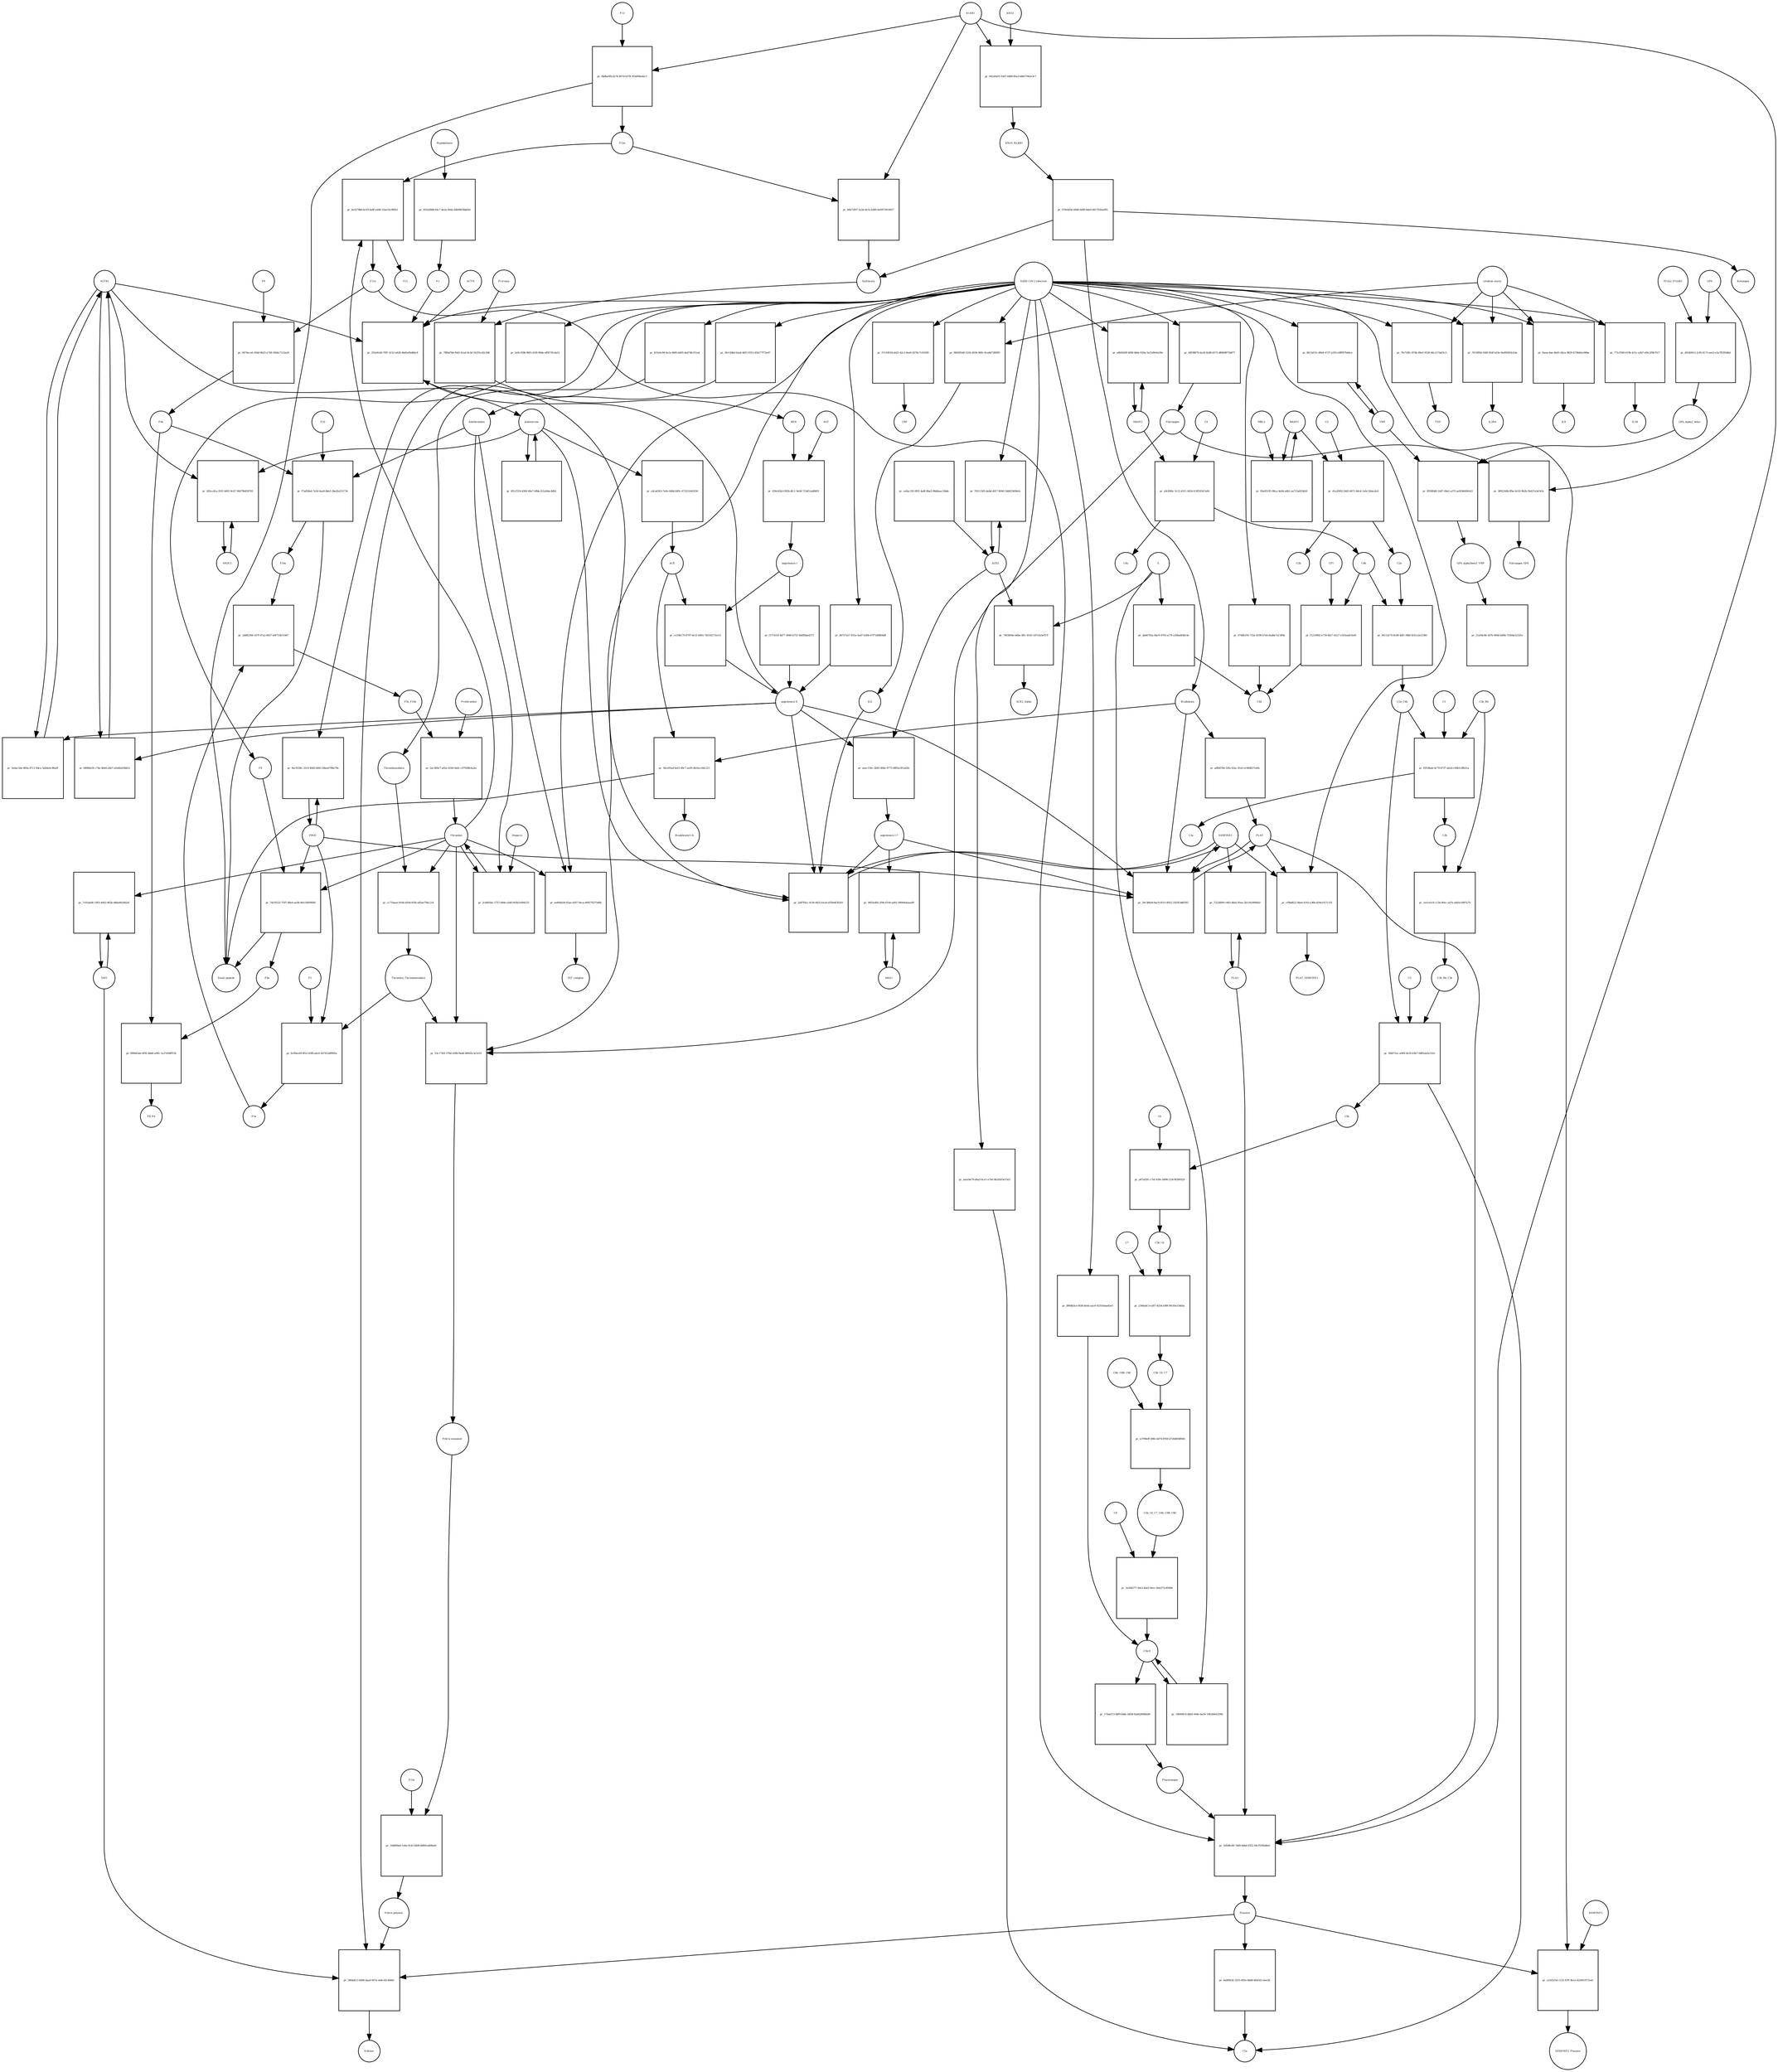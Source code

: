 strict digraph  {
F8 [annotation="urn_miriam_hgnc_3546|urn_miriam_taxonomy_9606", bipartite=0, cls=macromolecule, fontsize=4, label=F8, shape=circle];
"pr_7dcf9333-7597-48e4-aa58-9efc56f09060" [annotation="", bipartite=1, cls=process, fontsize=4, label="pr_7dcf9333-7597-48e4-aa58-9efc56f09060", shape=square];
"Small peptide" [annotation=urn_miriam_mesh_D010446, bipartite=0, cls=macromolecule, fontsize=4, label="Small peptide", shape=circle];
F8a [annotation="urn_miriam_hgnc.symbol_F8|urn_miriam_mesh_D015944|urn_miriam_taxonomy_9606", bipartite=0, cls=macromolecule, fontsize=4, label=F8a, shape=circle];
Thrombin [annotation="urn_miriam_hgnc_3535|urn_miriam_taxonomy_9606", bipartite=0, cls=macromolecule, fontsize=4, label=Thrombin, shape=circle];
PROC [annotation="urn_miriam_hgnc_9451|urn_miriam_taxonomy_9606", bipartite=0, cls=macromolecule, fontsize=4, label=PROC, shape=circle];
AGTR1 [annotation=urn_miriam_hgnc_336, bipartite=0, cls=macromolecule, fontsize=4, label=AGTR1, shape=circle];
"pr_3a4ac3de-469a-47c1-9dca-5ab4ebc96a0f" [annotation="", bipartite=1, cls=process, fontsize=4, label="pr_3a4ac3de-469a-47c1-9dca-5ab4ebc96a0f", shape=square];
"angiotensin II" [annotation="urn_miriam_obo.chebi_CHEBI%3A2718|urn_miriam_taxonomy_9606", bipartite=0, cls="simple chemical", fontsize=4, label="angiotensin II", shape=circle];
NR3C2 [annotation="", bipartite=0, cls=macromolecule, fontsize=4, label=NR3C2, shape=circle];
"pr_265ccd1a-201f-4491-8c47-94479b450705" [annotation="", bipartite=1, cls=process, fontsize=4, label="pr_265ccd1a-201f-4491-8c47-94479b450705", shape=square];
aldosterone [annotation="urn_miriam_obo.chebi_CHEBI%3A27584", bipartite=0, cls="simple chemical", fontsize=4, label=aldosterone, shape=circle];
"pr_0f1cf319-d306-48e7-bfbb-321a04ecb8b1" [annotation="", bipartite=1, cls=process, fontsize=4, label="pr_0f1cf319-d306-48e7-bfbb-321a04ecb8b1", shape=square];
SERPINE1 [annotation="", bipartite=0, cls=macromolecule, fontsize=4, label=SERPINE1, shape=circle];
"pr_2dd7f9cc-fe39-4425-b1ad-ef50e6f30201" [annotation="", bipartite=1, cls=process, fontsize=4, label="pr_2dd7f9cc-fe39-4425-b1ad-ef50e6f30201", shape=square];
"angiotensin I-7" [annotation="urn_miriam_obo.chebi_CHEBI%3A55438|urn_miriam_taxonomy_9606", bipartite=0, cls="simple chemical", fontsize=4, label="angiotensin I-7", shape=circle];
IL6 [annotation="urn_miriam_hgnc_6018|urn_miriam_taxonomy_9606", bipartite=0, cls=macromolecule, fontsize=4, label=IL6, shape=circle];
"pr_355a9cb0-7f87-4152-a628-4bd5e0bd6bc8" [annotation="", bipartite=1, cls=process, fontsize=4, label="pr_355a9cb0-7f87-4152-a628-4bd5e0bd6bc8", shape=square];
"SARS-CoV-2 infection" [annotation="urn_miriam_taxonomy_2697049|urn_miriam_mesh_D012327", bipartite=0, cls=phenotype, fontsize=4, label="SARS-CoV-2 infection", shape=circle];
"K+" [annotation="urn_miriam_obo.chebi_CHEBI%3A29103", bipartite=0, cls="simple chemical", fontsize=4, label="K+", shape=circle];
ACTH [annotation=urn_miriam_hgnc_9201, bipartite=0, cls="simple chemical", fontsize=4, label=ACTH, shape=circle];
"pr_d6757a57-931a-4ad7-b30b-67f7548804d8" [annotation="", bipartite=1, cls=process, fontsize=4, label="pr_d6757a57-931a-4ad7-b30b-67f7548804d8", shape=square];
Bradykinin [annotation="urn_miriam_obo.chebi_CHEBI%3A3165|urn_miriam_taxonomy_9606", bipartite=0, cls=macromolecule, fontsize=4, label=Bradykinin, shape=circle];
"pr_56ce05ad-bef3-49c7-ae05-6b1bcc6dc223" [annotation="", bipartite=1, cls=process, fontsize=4, label="pr_56ce05ad-bef3-49c7-ae05-6b1bcc6dc223", shape=square];
"Bradykinin(1-5)" [annotation="urn_miriam_mesh_C079000|urn_miriam_taxonomy_9606", bipartite=0, cls=macromolecule, fontsize=4, label="Bradykinin(1-5)", shape=circle];
ACE [annotation="urn_miriam_hgnc_2707|urn_miriam_taxonomy_9606", bipartite=0, cls=macromolecule, fontsize=4, label=ACE, shape=circle];
"pr_adfb47b4-53fe-43ac-81ef-e148d637e40c" [annotation="", bipartite=1, cls=process, fontsize=4, label="pr_adfb47b4-53fe-43ac-81ef-e148d637e40c", shape=square];
PLAT [annotation="urn_miriam_hgnc_9051|urn_miriam_taxonomy_9606", bipartite=0, cls=macromolecule, fontsize=4, label=PLAT, shape=circle];
"pr_680b0e5f-c74e-4b44-a4b7-efa46a93bdcb" [annotation="", bipartite=1, cls=process, fontsize=4, label="pr_680b0e5f-c74e-4b44-a4b7-efa46a93bdcb", shape=square];
MAS1 [annotation="", bipartite=0, cls=macromolecule, fontsize=4, label=MAS1, shape=circle];
"pr_96f3ed00-2f94-47e8-ad02-39640ebaaa80" [annotation="", bipartite=1, cls=process, fontsize=4, label="pr_96f3ed00-2f94-47e8-ad02-39640ebaaa80", shape=square];
Fibrinogen [annotation="urn_miriam_pubmed_19296670|urn_miriam_obo.go_GO%3A0005577|urn_miriam_hgnc_3661|urn_miriam_hgnc_3662|urn_miriam_hgnc_3694|urn_miriam_taxonomy_9606", bipartite=0, cls=complex, fontsize=4, label=Fibrinogen, shape=circle];
"pr_3892244b-ffbe-4c03-9b2b-5b437a3e543c" [annotation="", bipartite=1, cls=process, fontsize=4, label="pr_3892244b-ffbe-4c03-9b2b-5b437a3e543c", shape=square];
GP6 [annotation="urn_miriam_hgnc_HGNC%3A14388|urn_miriam_taxonomy_9606", bipartite=0, cls=macromolecule, fontsize=4, label=GP6, shape=circle];
Fibrinogen_GP6 [annotation="urn_miriam_pubmed_19296670|urn_miriam_obo.go_GO%3A0005577|urn_miriam_hgnc_HGNC%3A14388|urn_miriam_taxonomy_9606", bipartite=0, cls=complex, fontsize=4, label=Fibrinogen_GP6, shape=circle];
GP6_alpha2_beta1 [annotation="urn_miriam_pubmed_25051961|urn_miriam_taxonomy_10090|urn_miriam_hgnc_14338|urn_miriam_hgnc_6137|urn_miriam_hgnc_6153", bipartite=0, cls=complex, fontsize=4, label=GP6_alpha2_beta1, shape=circle];
"pr_ff0380d0-1dd7-49e2-a37f-ae9246490c63" [annotation="", bipartite=1, cls=process, fontsize=4, label="pr_ff0380d0-1dd7-49e2-a37f-ae9246490c63", shape=square];
VWF [annotation="urn_miriam_hgnc_12726|urn_miriam_taxonomy_9606", bipartite=0, cls=macromolecule, fontsize=4, label=VWF, shape=circle];
GP6_alpha2beta1_VWF [annotation="urn_miriam_pubmed_25051961|urn_miriam_taxonomy_10090|urn_miriam_hgnc_14338|urn_miriam_hgnc_6137|urn_miriam_hgnc_6153|urn_miriam_hgnc_12726", bipartite=0, cls=complex, fontsize=4, label=GP6_alpha2beta1_VWF, shape=circle];
"pr_d5540013-2cf6-4173-aee2-e3a7ff295dbd" [annotation="", bipartite=1, cls=process, fontsize=4, label="pr_d5540013-2cf6-4173-aee2-e3a7ff295dbd", shape=square];
ITGA2_ITGAB1 [annotation="urn_miriam_intact_EBI-16428357|urn_miriam_hgnc_6137|urn_miriam_hgnc_6153|urn_miriam_taxonomy_9606", bipartite=0, cls=complex, fontsize=4, label=ITGA2_ITGAB1, shape=circle];
"pr_21a04c8b-3d7b-494d-bd9d-73564a521d1e" [annotation="", bipartite=1, cls="omitted process", fontsize=4, label="pr_21a04c8b-3d7b-494d-bd9d-73564a521d1e", shape=square];
"Fibrin polymer" [annotation="urn_miriam_mesh_C465961|urn_miriam_taxonomy_9606", bipartite=0, cls=macromolecule, fontsize=4, label="Fibrin polymer", shape=circle];
"pr_38fda613-6d06-4aa9-947a-ed4c43c4b40c" [annotation="", bipartite=1, cls=process, fontsize=4, label="pr_38fda613-6d06-4aa9-947a-ed4c43c4b40c", shape=square];
"D-dimer" [annotation="urn_miriam_pubmed_19008457|urn_miriam_mesh_C036309|urn_miriam_taxonomy_9606", bipartite=0, cls=macromolecule, fontsize=4, label="D-dimer", shape=circle];
Plasmin [annotation="urn_miriam_hgnc.symbol_PLG|urn_miriam_mesh_D005341|urn_miriam_brenda_3.4.21.7|urn_miriam_taxonomy_9606", bipartite=0, cls=macromolecule, fontsize=4, label=Plasmin, shape=circle];
TAFI [annotation="urn_miriam_hgnc_1546|urn_miriam_taxonomy_9606", bipartite=0, cls=macromolecule, fontsize=4, label=TAFI, shape=circle];
"Fibrin monomer" [annotation="urn_miriam_mesh_C011468|urn_miriam_taxonomy_9606", bipartite=0, cls=macromolecule, fontsize=4, label="Fibrin monomer", shape=circle];
"pr_16b800ed-1ebe-4141-bfd9-8d941a406a0c" [annotation="", bipartite=1, cls=process, fontsize=4, label="pr_16b800ed-1ebe-4141-bfd9-8d941a406a0c", shape=square];
F13a [annotation="urn_miriam_hgnc.symbol_F13|urn_miriam_mesh_D026122|urn_miriam_brenda_2.3.2.13|urn_miriam_taxonomy_9606", bipartite=0, cls=macromolecule, fontsize=4, label=F13a, shape=circle];
"pr_7fe720fc-874b-49e5-9326-b6c217daf3c5" [annotation="", bipartite=1, cls=process, fontsize=4, label="pr_7fe720fc-874b-49e5-9326-b6c217daf3c5", shape=square];
TNF [annotation="urn_miriam_hgnc_11892|urn_miriam_taxonomy_9606", bipartite=0, cls=macromolecule, fontsize=4, label=TNF, shape=circle];
"cytokine storm" [annotation="urn_miriam_pubmed_2504360|urn_miriam_taxonomy_9606", bipartite=0, cls=phenotype, fontsize=4, label="cytokine storm", shape=circle];
"pr_ba0f0626-3255-492e-8dd8-d645d1c4ee3d" [annotation="", bipartite=1, cls=process, fontsize=4, label="pr_ba0f0626-3255-492e-8dd8-d645d1c4ee3d", shape=square];
C5a [annotation="urn_miriam_hgnc.symbol_C5|urn_miriam_mesh_D015936|urn_miriam_taxonomy_9606", bipartite=0, cls=macromolecule, fontsize=4, label=C5a, shape=circle];
"pr_170aef13-4df9-4ddc-b858-8a4428086ed0" [annotation="", bipartite=1, cls=process, fontsize=4, label="pr_170aef13-4df9-4ddc-b858-8a4428086ed0", shape=square];
Plasminogen [annotation="urn_miriam_hgnc_9071|urn_miriam_taxonomy_9606", bipartite=0, cls=macromolecule, fontsize=4, label=Plasminogen, shape=circle];
"C5b-9" [annotation="urn_miriam_obo.go_GO%3A0005579|urn_miriam_mesh_D015938|urn_miriam_mesh_D050776|urn_miriam_hgnc_1339|urn_miriam_hgnc_1346|urn_miriam_hgnc_1352|urn_miriam_hgnc_1353|urn_miriam_hgnc_1354|urn_miriam_hgnc_1358|urn_miriam_taxonomy_9606", bipartite=0, cls=complex, fontsize=4, label="C5b-9", shape=circle];
C2 [annotation="urn_miriam_hgnc_1248|urn_miriam_taxonomy_9606", bipartite=0, cls=macromolecule, fontsize=4, label=C2, shape=circle];
"pr_d1a2f492-fdd3-4471-8dc4-1a0c326acdc6" [annotation="", bipartite=1, cls=process, fontsize=4, label="pr_d1a2f492-fdd3-4471-8dc4-1a0c326acdc6", shape=square];
C2a [annotation="urn_miriam_hgnc.symbol_C2|urn_miriam_mesh_D050678|urn_miriam_taxonomy_9606", bipartite=0, cls=macromolecule, fontsize=4, label=C2a, shape=circle];
C2b [annotation="urn_miriam_hgnc.symbol_C2|urn_miriam_mesh_D050679|urn_miriam_taxonomy_9606", bipartite=0, cls=macromolecule, fontsize=4, label=C2b, shape=circle];
MASP1 [annotation="urn_miriam_hgnc_6901|urn_miriam_taxonomy_9606", bipartite=0, cls=macromolecule, fontsize=4, label=MASP1, shape=circle];
"pr_7615ff6d-166f-454f-b23e-9ed95693cb3a" [annotation="", bipartite=1, cls=process, fontsize=4, label="pr_7615ff6d-166f-454f-b23e-9ed95693cb3a", shape=square];
IL2RA [annotation="urn_miriam_hgnc_6008|urn_miriam_taxonomy_9606", bipartite=0, cls=macromolecule, fontsize=4, label=IL2RA, shape=circle];
"pr_0aeac4ae-8e65-44ca-9829-4738ddce96be" [annotation="", bipartite=1, cls=process, fontsize=4, label="pr_0aeac4ae-8e65-44ca-9829-4738ddce96be", shape=square];
IL8 [annotation="urn_miriam_hgnc_6025|urn_miriam_taxonomy_9606", bipartite=0, cls=macromolecule, fontsize=4, label=IL8, shape=circle];
"pr_aaea9e79-d6a3-4ce1-a7e6-9b20503e15e5" [annotation="", bipartite=1, cls=process, fontsize=4, label="pr_aaea9e79-d6a3-4ce1-a7e6-9b20503e15e5", shape=square];
"pr_960595d4-5234-4936-969c-8ca8d72f69f5" [annotation="", bipartite=1, cls=process, fontsize=4, label="pr_960595d4-5234-4936-969c-8ca8d72f69f5", shape=square];
"pr_771cf590-619b-415c-a2b7-ef0c2f9b7617" [annotation="", bipartite=1, cls=process, fontsize=4, label="pr_771cf590-619b-415c-a2b7-ef0c2f9b7617", shape=square];
IL1B [annotation="urn_miriam_hgnc_5992|urn_miriam_taxonomy_9606", bipartite=0, cls=macromolecule, fontsize=4, label=IL1B, shape=circle];
Prorenin [annotation="urn_miriam_hgnc_9958|urn_miriam_taxonomy_9606", bipartite=0, cls=macromolecule, fontsize=4, label=Prorenin, shape=circle];
"pr_78fbd7b6-f6d2-41a4-9c3d-1b355cd2c506" [annotation="", bipartite=1, cls=process, fontsize=4, label="pr_78fbd7b6-f6d2-41a4-9c3d-1b355cd2c506", shape=square];
REN [annotation="urn_miriam_hgnc.symbol_REN|urn_miriam_taxonomy_9606", bipartite=0, cls=macromolecule, fontsize=4, label=REN, shape=circle];
Kallikrein [annotation="urn_miriam_hgnc.symbol_KLKB1|urn_miriam_mesh_D020842|urn_miriam_brenda_3.4.21.34|urn_miriam_taxonomy_9606", bipartite=0, cls=macromolecule, fontsize=4, label=Kallikrein, shape=circle];
KLKB1 [annotation="urn_miriam_hgnc_6371|urn_miriam_taxonomy_9606", bipartite=0, cls=macromolecule, fontsize=4, label=KLKB1, shape=circle];
"pr_b0b72f97-2a3d-4e52-b369-6e6973914927" [annotation="", bipartite=1, cls=process, fontsize=4, label="pr_b0b72f97-2a3d-4e52-b369-6e6973914927", shape=square];
F12a [annotation="urn_miriam_hgnc.symbol_F12|urn_miriam_mesh_D015956|urn_miriam_brenda_3.4.21.38|urn_miriam_taxonomy_9606", bipartite=0, cls=macromolecule, fontsize=4, label=F12a, shape=circle];
"pr_815e6c94-4a1a-4bf6-b493-ded74fcf31ed" [annotation="", bipartite=1, cls=process, fontsize=4, label="pr_815e6c94-4a1a-4bf6-b493-ded74fcf31ed", shape=square];
Thrombomodulin [annotation="urn_miriam_hgnc_11784|urn_miriam_taxonomy_9606", bipartite=0, cls=macromolecule, fontsize=4, label=Thrombomodulin, shape=circle];
"pr_ce56525d-1125-47ff-9a1e-d220619731e6" [annotation="", bipartite=1, cls=process, fontsize=4, label="pr_ce56525d-1125-47ff-9a1e-d220619731e6", shape=square];
SERPINF2 [annotation="urn_miriam_hgnc_9075|urn_miriam_taxonomy_9606", bipartite=0, cls=macromolecule, fontsize=4, label=SERPINF2, shape=circle];
SERPINF2_Plasmin [annotation="urn_miriam_pubmed_2437112|urn_miriam_biogrid_314240|urn_miriam_hgnc_9075|urn_miriam_mesh_D005341|urn_miriam_taxonomy_9606", bipartite=0, cls=complex, fontsize=4, label=SERPINF2_Plasmin, shape=circle];
"pr_9748b195-733a-4108-b7eb-8adbe7a1389a" [annotation="", bipartite=1, cls=process, fontsize=4, label="pr_9748b195-733a-4108-b7eb-8adbe7a1389a", shape=square];
C4d [annotation="urn_miriam_hgnc.symbol_C4b|urn_miriam_mesh_C032261|urn_miriam_taxonomy_9606", bipartite=0, cls=macromolecule, fontsize=4, label=C4d, shape=circle];
"pr_890db3ce-f636-4e0a-aac6-92103eba45e5" [annotation="", bipartite=1, cls=process, fontsize=4, label="pr_890db3ce-f636-4e0a-aac6-92103eba45e5", shape=square];
"pr_9ec9358c-33c0-40d3-8d41-84ea6768e79e" [annotation="", bipartite=1, cls=process, fontsize=4, label="pr_9ec9358c-33c0-40d3-8d41-84ea6768e79e", shape=square];
"pr_8613d15c-d9e8-4737-a183-e9fff97b44ce" [annotation="", bipartite=1, cls=process, fontsize=4, label="pr_8613d15c-d9e8-4737-a183-e9fff97b44ce", shape=square];
"pr_57c0303d-ab22-42c3-9ee0-4276c7c65309" [annotation="", bipartite=1, cls=process, fontsize=4, label="pr_57c0303d-ab22-42c3-9ee0-4276c7c65309", shape=square];
CRP [annotation="urn_miriam_hgnc_2367|urn_miriam_taxonomy_9606", bipartite=0, cls=macromolecule, fontsize=4, label=CRP, shape=circle];
"pr_186490c4-dbb5-444e-ba59-1943d9e6259b" [annotation="", bipartite=1, cls=process, fontsize=4, label="pr_186490c4-dbb5-444e-ba59-1943d9e6259b", shape=square];
S [annotation="urn_miriam_uniprot_P0DTC2|urn_miriam_uniprot_P59594|urn_miriam_taxonomy_2697049", bipartite=0, cls=macromolecule, fontsize=4, label=S, shape=circle];
"pr_dab6792a-bbc9-4705-a170-a36ba4f4dc4e" [annotation="", bipartite=1, cls=process, fontsize=4, label="pr_dab6792a-bbc9-4705-a170-a36ba4f4dc4e", shape=square];
"pr_aeec150c-2b93-406e-9775-0892e391a62b" [annotation="", bipartite=1, cls=process, fontsize=4, label="pr_aeec150c-2b93-406e-9775-0892e391a62b", shape=square];
ACE2 [annotation="urn_miriam_hgnc_13557|urn_miriam_taxonomy_9606", bipartite=0, cls=macromolecule, fontsize=4, label=ACE2, shape=circle];
"pr_ce6ac32f-0f91-4a8f-8ba5-96ddaac33bdc" [annotation="", bipartite=1, cls=process, fontsize=4, label="pr_ce6ac32f-0f91-4a8f-8ba5-96ddaac33bdc", shape=square];
"pr_7403b04e-b6be-4ffc-8143-187cfa5ef57f" [annotation="", bipartite=1, cls=process, fontsize=4, label="pr_7403b04e-b6be-4ffc-8143-187cfa5ef57f", shape=square];
ACE2_Spike [annotation="urn_miriam_pdb_6CS2|urn_miriam_hgnc_13557|urn_miriam_uniprot_P0DTC2|urn_miriam_taxonomy_9606|urn_miriam_taxonomy_2697049", bipartite=0, cls=complex, fontsize=4, label=ACE2_Spike, shape=circle];
"pr_76311565-debd-4017-8040-5dd453fd9efa" [annotation="", bipartite=1, cls=process, fontsize=4, label="pr_76311565-debd-4017-8040-5dd453fd9efa", shape=square];
"pr_3fe12dbd-b2ad-46f3-9315-45b177f72ed7" [annotation="", bipartite=1, cls=process, fontsize=4, label="pr_3fe12dbd-b2ad-46f3-9315-45b177f72ed7", shape=square];
Antithrombin [annotation="urn_miriam_hgnc_775|urn_miriam_taxonomy_9606", bipartite=0, cls=macromolecule, fontsize=4, label=Antithrombin, shape=circle];
"pr_5e9c359b-96f2-41f8-90da-eff873fcda52" [annotation="", bipartite=1, cls=process, fontsize=4, label="pr_5e9c359b-96f2-41f8-90da-eff873fcda52", shape=square];
C4b [annotation="urn_miriam_hgnc_1324|urn_miriam_taxonomy_9606", bipartite=0, cls=macromolecule, fontsize=4, label=C4b, shape=circle];
"pr_f1210992-e739-4b17-b527-e183ea8cfed5" [annotation="", bipartite=1, cls=process, fontsize=4, label="pr_f1210992-e739-4b17-b527-e183ea8cfed5", shape=square];
CFI [annotation="urn_miriam_hgnc_2771|urn_miriam_taxonomy_9606", bipartite=0, cls=macromolecule, fontsize=4, label=CFI, shape=circle];
C3b [annotation="urn_miriam_hgnc.symbol_C3|urn_miriam_mesh_D003179|urn_miriam_taxonomy_9606", bipartite=0, cls=macromolecule, fontsize=4, label=C3b, shape=circle];
"pr_1ee1e5c0-c13d-40ec-ad7e-abb5c5997a79" [annotation="", bipartite=1, cls=process, fontsize=4, label="pr_1ee1e5c0-c13d-40ec-ad7e-abb5c5997a79", shape=square];
C3b_Bb [annotation="urn_miriam_pubmed_12440962|urn_miriam_brenda_3.4.21.47|urn_miriam_mesh_D051561|urn_miriam_mesh_D003179|urn_miriam_hgnc_1037|urn_miriam_taxonomy_9606", bipartite=0, cls=complex, fontsize=4, label=C3b_Bb, shape=circle];
C3b_Bb_C3b [annotation="urn_miriam_pubmed_12440962|urn_miriam_brenda_34.4.21.47|urn_miriam_mesh_D051566|urn_miriam_mesh_D003179|urn_miriam_hgnc_1037|urn_miriam_taxonomy_9606", bipartite=0, cls=complex, fontsize=4, label=C3b_Bb_C3b, shape=circle];
"pr_9411d170-8c89-4df1-98bf-81fce2e21081" [annotation="", bipartite=1, cls=process, fontsize=4, label="pr_9411d170-8c89-4df1-98bf-81fce2e21081", shape=square];
C2a_C4b [annotation="urn_miriam_mesh_D051574|urn_miriam_brenda_3.4.21.43|urn_miriam_mesh_D050678|urn_miriam_hgnc_1324|urn_miriam_taxonomy_9606", bipartite=0, cls=complex, fontsize=4, label=C2a_C4b, shape=circle];
C4 [annotation="urn_miriam_mesh_D00318|urn_miriam_taxonomy_9606", bipartite=0, cls=macromolecule, fontsize=4, label=C4, shape=circle];
"pr_a9cf6f6c-5c12-4311-b92d-fc9f10547a84" [annotation="", bipartite=1, cls=process, fontsize=4, label="pr_a9cf6f6c-5c12-4311-b92d-fc9f10547a84", shape=square];
C4a [annotation="urn_miriam_hgnc_1323|urn_miriam_taxonomy_9606", bipartite=0, cls=macromolecule, fontsize=4, label=C4a, shape=circle];
MASP2 [annotation="urn_miriam_hgnc_6902|urn_miriam_taxonomy_9606", bipartite=0, cls=macromolecule, fontsize=4, label=MASP2, shape=circle];
"pr_93e85195-98ca-4a94-a6b1-ea715a655b50" [annotation="", bipartite=1, cls=process, fontsize=4, label="pr_93e85195-98ca-4a94-a6b1-ea715a655b50", shape=square];
MBL2 [annotation="urn_miriam_hgnc_6902|urn_miriam_taxonomy_9606", bipartite=0, cls=macromolecule, fontsize=4, label=MBL2, shape=circle];
"pr_e869269f-bf88-4b6a-920a-2e22d9e6a59e" [annotation="", bipartite=1, cls=process, fontsize=4, label="pr_e869269f-bf88-4b6a-920a-2e22d9e6a59e", shape=square];
PLAU [annotation="urn_miriam_hgnc_9052|urn_miriam_taxonomy_9606", bipartite=0, cls=macromolecule, fontsize=4, label=PLAU, shape=circle];
"pr_7223bf09-c083-4bb5-95ea-2b116c8909a0" [annotation="", bipartite=1, cls=process, fontsize=4, label="pr_7223bf09-c083-4bb5-95ea-2b116c8909a0", shape=square];
C5b_C6_C7_C8A_C8B_C8G [annotation="urn_miriam_pubmed_28630159|urn_miriam_mesh_C042295|urn_miriam_mesh_D050776|urn_miriam_hgnc_1339|urn_miriam_hgnc_1352|urn_miriam_hgnc_1353|urn_miriam_hgnc_1354|urn_miriam_taxonomy_9606", bipartite=0, cls=complex, fontsize=4, label=C5b_C6_C7_C8A_C8B_C8G, shape=circle];
"pr_3a564277-50e3-4da5-9ecc-6eb272c8568d" [annotation="", bipartite=1, cls=process, fontsize=4, label="pr_3a564277-50e3-4da5-9ecc-6eb272c8568d", shape=square];
C9 [annotation="urn_miriam_hgnc_1358|urn_miriam_taxonomy_9606", bipartite=0, cls=macromolecule, fontsize=4, label=C9, shape=circle];
C5b_C6_C7 [annotation="urn_miriam_pubmed_28630159|urn_miriam_mesh_C037453|urn_miriam_mesh_D050776|urn_miriam_hgnc_1339|urn_miriam_hgnc_1346|urn_miriam_taxonomy_9606", bipartite=0, cls=complex, fontsize=4, label=C5b_C6_C7, shape=circle];
"pr_e3708eff-00fe-4d74-8769-47204858f845" [annotation="", bipartite=1, cls=process, fontsize=4, label="pr_e3708eff-00fe-4d74-8769-47204858f845", shape=square];
C8A_C8B_C8G [annotation="urn_miriam_mesh_D003185|urn_miriam_hgnc_1353|urn_miriam_hgnc_1352|urn_miriam_hgnc_1354|urn_miriam_taxonomy_9606", bipartite=0, cls=complex, fontsize=4, label=C8A_C8B_C8G, shape=circle];
C5b_C6 [annotation="urn_miriam_mesh_C050974|urn_miriam_mesh_D050776|urn_miriam_hgnc_1339|urn_miriam_taxonomy_9606", bipartite=0, cls=complex, fontsize=4, label=C5b_C6, shape=circle];
"pr_2366a8c3-e267-4254-a99f-f9c50a156b5a" [annotation="", bipartite=1, cls=process, fontsize=4, label="pr_2366a8c3-e267-4254-a99f-f9c50a156b5a", shape=square];
C7 [annotation="urn_miriam_hgnc_HGNC%3A1346|urn_miriam_taxonomy_9606", bipartite=0, cls=macromolecule, fontsize=4, label=C7, shape=circle];
C5b [annotation="urn_miriam_hgnc.symbol_C5|urn_miriam_mesh_D050776|urn_miriam_taxonomy_9606", bipartite=0, cls=macromolecule, fontsize=4, label=C5b, shape=circle];
"pr_a87a03fc-c7ef-430c-b996-219c9f289329" [annotation="", bipartite=1, cls=process, fontsize=4, label="pr_a87a03fc-c7ef-430c-b996-219c9f289329", shape=square];
C6 [annotation="urn_miriam_hgnc_1339|urn_miriam_taxonomy_9606", bipartite=0, cls=macromolecule, fontsize=4, label=C6, shape=circle];
C5 [annotation="urn_miriam_hgnc_1331|urn_miriam_taxonomy_9606", bipartite=0, cls=macromolecule, fontsize=4, label=C5, shape=circle];
"pr_5fdd71ac-a969-4e18-b3b7-0d85ab2a13cb" [annotation="", bipartite=1, cls=process, fontsize=4, label="pr_5fdd71ac-a969-4e18-b3b7-0d85ab2a13cb", shape=square];
C3 [annotation="urn_miriam_hgnc_1318|urn_miriam_taxonomy_9606", bipartite=0, cls=macromolecule, fontsize=4, label=C3, shape=circle];
"pr_f5f54bab-4c79-4737-ab2d-c00b1c8fb31a" [annotation="", bipartite=1, cls=process, fontsize=4, label="pr_f5f54bab-4c79-4737-ab2d-c00b1c8fb31a", shape=square];
C3a [annotation="urn_miriam_hgnc.symbol_C3|urn_miriam_mesh_D015926|urn_miriam_taxonomy_9606", bipartite=0, cls=macromolecule, fontsize=4, label=C3a, shape=circle];
"pr_cc71baae-9164-450d-81fb-a82ee70bc214" [annotation="", bipartite=1, cls=process, fontsize=4, label="pr_cc71baae-9164-450d-81fb-a82ee70bc214", shape=square];
Thrombin_Thrombomodulin [annotation="urn_miriam_pubmed_6282863|urn_miriam_taxonomy_9986|urn_miriam_biogrid_283352|urn_miriam_mesh_D013917|urn_miriam_hgnc_11784", bipartite=0, cls=complex, fontsize=4, label=Thrombin_Thrombomodulin, shape=circle];
"pr_53c1745f-376d-438b-9add-490d5c3e1419" [annotation="", bipartite=1, cls=process, fontsize=4, label="pr_53c1745f-376d-438b-9add-490d5c3e1419", shape=square];
KNG1_KLKB1 [annotation="urn_miriam_pubmed_17598838|urn_miriam_intact_EBI-10087151|urn_miriam_hgnc_6371|urn_miriam_hgnc_6383|urn_miriam_taxonomy_9606", bipartite=0, cls=complex, fontsize=4, label=KNG1_KLKB1, shape=circle];
"pr_070e4d3e-69d0-4d9f-bda0-0817935aef81" [annotation="", bipartite=1, cls=process, fontsize=4, label="pr_070e4d3e-69d0-4d9f-bda0-0817935aef81", shape=square];
Kininogen [annotation="urn_miriam_hgnc.symbol_KNG1|urn_miriam_mesh_D019679|urn_miriam_taxonomy_9606", bipartite=0, cls=macromolecule, fontsize=4, label=Kininogen, shape=circle];
"pr_49f38879-4a24-42d8-b573-d89b9875b877" [annotation="", bipartite=1, cls=process, fontsize=4, label="pr_49f38879-4a24-42d8-b573-d89b9875b877", shape=square];
"angiotensin I" [annotation="urn_miriam_obo.chebi_CHEBI%3A2718|urn_miriam_taxonomy_9606", bipartite=0, cls="simple chemical", fontsize=4, label="angiotensin I", shape=circle];
"pr_f371431f-4d77-4949-b751-fdeffbba4273" [annotation="", bipartite=1, cls=process, fontsize=4, label="pr_f371431f-4d77-4949-b751-fdeffbba4273", shape=square];
"pr_cf9bd822-9be4-4143-a36b-d29a1017c15f" [annotation="", bipartite=1, cls=process, fontsize=4, label="pr_cf9bd822-9be4-4143-a36b-d29a1017c15f", shape=square];
PLAT_SERPINE1 [annotation="urn_miriam_pubmed_22449964|urn_miriam_intact_EBI-7800882|urn_miriam_hgnc_9051|urn_miriam_hgnc_8593|urn_miriam_taxonomy_9606", bipartite=0, cls=complex, fontsize=4, label=PLAT_SERPINE1, shape=circle];
"pr_7c02abd6-1903-4442-962b-0dbe842d42ef" [annotation="", bipartite=1, cls=process, fontsize=4, label="pr_7c02abd6-1903-4442-962b-0dbe842d42ef", shape=square];
"pr_39c386e8-8ac9-4515-8052-35f363d6f583" [annotation="", bipartite=1, cls=process, fontsize=4, label="pr_39c386e8-8ac9-4515-8052-35f363d6f583", shape=square];
"pr_ee40da58-92ae-4207-9eca-409276375d0b" [annotation="", bipartite=1, cls=process, fontsize=4, label="pr_ee40da58-92ae-4207-9eca-409276375d0b", shape=square];
"TAT complex" [annotation="urn_miriam_pubmed_22930518|urn_miriam_mesh_C046193|urn_miriam_mesh_D013917|urn_miriam_hgnc_775|urn_miriam_taxonomy_9606", bipartite=0, cls=complex, fontsize=4, label="TAT complex", shape=circle];
"pr_5d508c80-7dd9-4dbd-9352-04cf5595d6e5" [annotation="", bipartite=1, cls=process, fontsize=4, label="pr_5d508c80-7dd9-4dbd-9352-04cf5595d6e5", shape=square];
F11a [annotation="urn_miriam_hgnc.symbol_F11|urn_miriam_mesh_D015945|urn_miriam_brenda_3.4.21.27|urn_miriam_taxonomy_9606", bipartite=0, cls=macromolecule, fontsize=4, label=F11a, shape=circle];
"pr_2cb693dc-5757-484e-a5df-693b31694153" [annotation="", bipartite=1, cls=process, fontsize=4, label="pr_2cb693dc-5757-484e-a5df-693b31694153", shape=square];
Heparin [annotation="urn_miriam_pubmed_708377|urn_miriam_obo.chebi_CHEBI%3A28304|urn_miriam_taxonomy_9606", bipartite=0, cls="simple chemical", fontsize=4, label=Heparin, shape=circle];
Prothrombin [annotation="urn_miriam_hgnc_3535|urn_miriam_taxonomy_9606", bipartite=0, cls=macromolecule, fontsize=4, label=Prothrombin, shape=circle];
"pr_2ac369e7-a02e-41b0-9a4c-c97938b3a2ec" [annotation="", bipartite=1, cls=process, fontsize=4, label="pr_2ac369e7-a02e-41b0-9a4c-c97938b3a2ec", shape=square];
F5a_F10a [annotation="urn_miriam_pubmed_2303476|urn_miriam_mesh_C022475|urn_miriam_mesh_D15943|urn_miriam_mesh_D015951|urn_miriam_taxonomy_9606", bipartite=0, cls=complex, fontsize=4, label=F5a_F10a, shape=circle];
F10a [annotation="urn_miriam_hgnc.symbol_F10|urn_miriam_mesh_D015951|urn_miriam_brenda_3.4.21.6|urn_miriam_taxonomy_9606", bipartite=0, cls=macromolecule, fontsize=4, label=F10a, shape=circle];
"pr_2dd82300-167f-47a2-8457-e6f733b7e9d7" [annotation="", bipartite=1, cls=process, fontsize=4, label="pr_2dd82300-167f-47a2-8457-e6f733b7e9d7", shape=square];
F5a [annotation="urn_miriam_hgnc.symbol_F5|urn_miriam_mesh_D015943|urn_miriam_taxonomy_9606", bipartite=0, cls=macromolecule, fontsize=4, label=F5a, shape=circle];
F5 [annotation="urn_miriam_hgnc_3541|urn_miriam_taxonomy_9606", bipartite=0, cls=macromolecule, fontsize=4, label=F5, shape=circle];
"pr_9c89ee49-8f1e-43f8-adc8-2b7452d8905a" [annotation="", bipartite=1, cls=process, fontsize=4, label="pr_9c89ee49-8f1e-43f8-adc8-2b7452d8905a", shape=square];
F9a [annotation="urn_miriam_hgnc.symbol_F9|urn_miriam_mesh_D015949|urn_miriam_taxonomy_9606", bipartite=0, cls=macromolecule, fontsize=4, label=F9a, shape=circle];
"pr_999d43de-6f92-4bb6-a981-1a37e94ff534" [annotation="", bipartite=1, cls=process, fontsize=4, label="pr_999d43de-6f92-4bb6-a981-1a37e94ff534", shape=square];
F8_F9 [annotation="urn_miriam_pubmed_22471307|urn_miriam_hgnc_3546|urn_miriam_hgnc_35531|urn_miriam_intact_EBI-11621595|urn_miriam_taxonomy_9606", bipartite=0, cls=complex, fontsize=4, label=F8_F9, shape=circle];
F9 [annotation="urn_miriam_hgnc_35531|urn_miriam_taxonomy_9606", bipartite=0, cls=macromolecule, fontsize=4, label=F9, shape=circle];
"pr_9474ece6-204d-4b25-a749-29d4c7122a26" [annotation="", bipartite=1, cls=process, fontsize=4, label="pr_9474ece6-204d-4b25-a749-29d4c7122a26", shape=square];
"pr_041a0a01-03d7-4489-85a3-bb657942e3c7" [annotation="", bipartite=1, cls=process, fontsize=4, label="pr_041a0a01-03d7-4489-85a3-bb657942e3c7", shape=square];
KNG1 [annotation="urn_miriam_hgnc.symbol_6383|urn_miriam_taxonomy_9606", bipartite=0, cls=macromolecule, fontsize=4, label=KNG1, shape=circle];
"pr_4e3278b6-bc93-4a8f-a440-15ae23c985b1" [annotation="", bipartite=1, cls=process, fontsize=4, label="pr_4e3278b6-bc93-4a8f-a440-15ae23c985b1", shape=square];
F11 [annotation="urn_miriam_hgnc_3529|urn_miriam_taxonomy_9606", bipartite=0, cls=macromolecule, fontsize=4, label=F11, shape=circle];
F12 [annotation="urn_miriam_hgnc_3530|urn_miriam_taxonomy_9606", bipartite=0, cls=macromolecule, fontsize=4, label=F12, shape=circle];
"pr_0bdba5fb-d274-407d-b378-5f3ef06a4ac1" [annotation="", bipartite=1, cls=process, fontsize=4, label="pr_0bdba5fb-d274-407d-b378-5f3ef06a4ac1", shape=square];
"pr_ce19b179-8797-4c51-b061-7b5162731e13" [annotation="", bipartite=1, cls=process, fontsize=4, label="pr_ce19b179-8797-4c51-b061-7b5162731e13", shape=square];
F10 [annotation="urn_miriam_hgnc_3528|urn_miriam_taxonomy_9606", bipartite=0, cls=macromolecule, fontsize=4, label=F10, shape=circle];
"pr_f7ad58ed-7a5d-4aa9-8de5-3be2fa231734" [annotation="", bipartite=1, cls=process, fontsize=4, label="pr_f7ad58ed-7a5d-4aa9-8de5-3be2fa231734", shape=square];
AGT [annotation="urn_miriam_hgnc_333|urn_miriam_taxonomy_9606", bipartite=0, cls=macromolecule, fontsize=4, label=AGT, shape=circle];
"pr_836c62b3-092b-4fc1-9e0d-723d51ad8403" [annotation="", bipartite=1, cls=process, fontsize=4, label="pr_836c62b3-092b-4fc1-9e0d-723d51ad8403", shape=square];
"pr_cdca6303-7e0e-448d-b95c-673221643256" [annotation="", bipartite=1, cls=process, fontsize=4, label="pr_cdca6303-7e0e-448d-b95c-673221643256", shape=square];
"pr_931b29d8-64c7-4e2a-9e6a-64b9003bbd3d" [annotation="", bipartite=1, cls=process, fontsize=4, label="pr_931b29d8-64c7-4e2a-9e6a-64b9003bbd3d", shape=square];
Hypokalemia [annotation="urn_miriam_mesh_D007008|urn_miriam_taxonomy_9606", bipartite=0, cls=phenotype, fontsize=4, label=Hypokalemia, shape=circle];
F8 -> "pr_7dcf9333-7597-48e4-aa58-9efc56f09060"  [annotation="", interaction_type=consumption];
"pr_7dcf9333-7597-48e4-aa58-9efc56f09060" -> "Small peptide"  [annotation="", interaction_type=production];
"pr_7dcf9333-7597-48e4-aa58-9efc56f09060" -> F8a  [annotation="", interaction_type=production];
F8a -> "pr_999d43de-6f92-4bb6-a981-1a37e94ff534"  [annotation="", interaction_type=consumption];
Thrombin -> "pr_7dcf9333-7597-48e4-aa58-9efc56f09060"  [annotation="urn_miriam_pubmed_15746105|urn_miriam_taxonomy_9606", interaction_type=catalysis];
Thrombin -> "pr_cc71baae-9164-450d-81fb-a82ee70bc214"  [annotation="", interaction_type=consumption];
Thrombin -> "pr_53c1745f-376d-438b-9add-490d5c3e1419"  [annotation="urn_miriam_pubmed_6282863|urn_miriam_pubmed_28228446|urn_miriam_pubmed_2117226|urn_miriam_taxonomy_9606", interaction_type=catalysis];
Thrombin -> "pr_7c02abd6-1903-4442-962b-0dbe842d42ef"  [annotation="urn_miriam_pubmed_23809134|urn_miriam_taxonomy_9823", interaction_type=catalysis];
Thrombin -> "pr_ee40da58-92ae-4207-9eca-409276375d0b"  [annotation="", interaction_type=consumption];
Thrombin -> "pr_2cb693dc-5757-484e-a5df-693b31694153"  [annotation="", interaction_type=consumption];
Thrombin -> "pr_4e3278b6-bc93-4a8f-a440-15ae23c985b1"  [annotation="urn_miriam_pubmed_21304106|urn_miriam_pubmed_8631976|urn_miriam_taxonomy_9606", interaction_type=catalysis];
PROC -> "pr_7dcf9333-7597-48e4-aa58-9efc56f09060"  [annotation="urn_miriam_pubmed_15746105|urn_miriam_taxonomy_9606", interaction_type=inhibition];
PROC -> "pr_9ec9358c-33c0-40d3-8d41-84ea6768e79e"  [annotation="", interaction_type=consumption];
PROC -> "pr_39c386e8-8ac9-4515-8052-35f363d6f583"  [annotation="urn_miriam_pubmed_10373228|urn_miriam_pubmed_3124286|urn_miriam_taxonomy_9606|urn_miriam_pubmed_12091055|urn_miriam_pubmed_3096399", interaction_type=inhibition];
PROC -> "pr_9c89ee49-8f1e-43f8-adc8-2b7452d8905a"  [annotation="urn_miriam_pubmed_6282863|urn_miriam_pubmed_6572921|urn_miriam_pubmed_2322551|urn_miriam_taxonomy_9606", interaction_type=inhibition];
AGTR1 -> "pr_3a4ac3de-469a-47c1-9dca-5ab4ebc96a0f"  [annotation="", interaction_type=consumption];
AGTR1 -> "pr_265ccd1a-201f-4491-8c47-94479b450705"  [annotation="urn_miriam_pubmed_21349712|urn_miriam_taxonomy_10116|urn_miriam_pubmed_7045029|urn_miriam_taxonomy_10090", interaction_type=catalysis];
AGTR1 -> "pr_2dd7f9cc-fe39-4425-b1ad-ef50e6f30201"  [annotation="urn_miriam_pubmed_2091055|urn_miriam_taxonomy_9606|urn_miriam_pubmed_8034668|urn_miriam_pubmed_20591974|urn_miriam_pubmed_11983698", interaction_type=catalysis];
AGTR1 -> "pr_355a9cb0-7f87-4152-a628-4bd5e0bd6bc8"  [annotation="urn_miriam_pubmed_8404594|urn_miriam_taxonomy_9606|urn_miriam_pubmed_173529|urn_miriam_taxonomy_9615|urn_miriam_pubmed_32565254", interaction_type=catalysis];
AGTR1 -> "pr_680b0e5f-c74e-4b44-a4b7-efa46a93bdcb"  [annotation="", interaction_type=consumption];
"pr_3a4ac3de-469a-47c1-9dca-5ab4ebc96a0f" -> AGTR1  [annotation="", interaction_type=production];
"angiotensin II" -> "pr_3a4ac3de-469a-47c1-9dca-5ab4ebc96a0f"  [annotation="", interaction_type=stimulation];
"angiotensin II" -> "pr_2dd7f9cc-fe39-4425-b1ad-ef50e6f30201"  [annotation="urn_miriam_pubmed_2091055|urn_miriam_taxonomy_9606|urn_miriam_pubmed_8034668|urn_miriam_pubmed_20591974|urn_miriam_pubmed_11983698", interaction_type=catalysis];
"angiotensin II" -> "pr_355a9cb0-7f87-4152-a628-4bd5e0bd6bc8"  [annotation="urn_miriam_pubmed_8404594|urn_miriam_taxonomy_9606|urn_miriam_pubmed_173529|urn_miriam_taxonomy_9615|urn_miriam_pubmed_32565254", interaction_type=catalysis];
"angiotensin II" -> "pr_680b0e5f-c74e-4b44-a4b7-efa46a93bdcb"  [annotation="urn_miriam_pubmed_8158359|urn_miriam_taxonomy_9606", interaction_type=stimulation];
"angiotensin II" -> "pr_aeec150c-2b93-406e-9775-0892e391a62b"  [annotation="", interaction_type=consumption];
"angiotensin II" -> "pr_39c386e8-8ac9-4515-8052-35f363d6f583"  [annotation="urn_miriam_pubmed_10373228|urn_miriam_pubmed_3124286|urn_miriam_taxonomy_9606|urn_miriam_pubmed_12091055|urn_miriam_pubmed_3096399", interaction_type=catalysis];
NR3C2 -> "pr_265ccd1a-201f-4491-8c47-94479b450705"  [annotation="", interaction_type=consumption];
"pr_265ccd1a-201f-4491-8c47-94479b450705" -> NR3C2  [annotation="", interaction_type=production];
aldosterone -> "pr_265ccd1a-201f-4491-8c47-94479b450705"  [annotation="urn_miriam_pubmed_21349712|urn_miriam_taxonomy_10116|urn_miriam_pubmed_7045029|urn_miriam_taxonomy_10090", interaction_type=stimulation];
aldosterone -> "pr_0f1cf319-d306-48e7-bfbb-321a04ecb8b1"  [annotation="", interaction_type=consumption];
aldosterone -> "pr_2dd7f9cc-fe39-4425-b1ad-ef50e6f30201"  [annotation="urn_miriam_pubmed_2091055|urn_miriam_taxonomy_9606|urn_miriam_pubmed_8034668|urn_miriam_pubmed_20591974|urn_miriam_pubmed_11983698", interaction_type=catalysis];
aldosterone -> "pr_cdca6303-7e0e-448d-b95c-673221643256"  [annotation="urn_miriam_pubmed_5932931|urn_miriam_taxonomy_10116", interaction_type=catalysis];
"pr_0f1cf319-d306-48e7-bfbb-321a04ecb8b1" -> aldosterone  [annotation="", interaction_type=production];
SERPINE1 -> "pr_2dd7f9cc-fe39-4425-b1ad-ef50e6f30201"  [annotation="", interaction_type=consumption];
SERPINE1 -> "pr_7223bf09-c083-4bb5-95ea-2b116c8909a0"  [annotation="urn_miriam_pubmed_21199867|urn_miriam_taxonomy_9606", interaction_type=inhibition];
SERPINE1 -> "pr_cf9bd822-9be4-4143-a36b-d29a1017c15f"  [annotation="", interaction_type=consumption];
SERPINE1 -> "pr_39c386e8-8ac9-4515-8052-35f363d6f583"  [annotation="urn_miriam_pubmed_10373228|urn_miriam_pubmed_3124286|urn_miriam_taxonomy_9606|urn_miriam_pubmed_12091055|urn_miriam_pubmed_3096399", interaction_type=inhibition];
"pr_2dd7f9cc-fe39-4425-b1ad-ef50e6f30201" -> SERPINE1  [annotation="", interaction_type=production];
"angiotensin I-7" -> "pr_2dd7f9cc-fe39-4425-b1ad-ef50e6f30201"  [annotation="urn_miriam_pubmed_2091055|urn_miriam_taxonomy_9606|urn_miriam_pubmed_8034668|urn_miriam_pubmed_20591974|urn_miriam_pubmed_11983698", interaction_type=inhibition];
"angiotensin I-7" -> "pr_96f3ed00-2f94-47e8-ad02-39640ebaaa80"  [annotation="urn_miriam_pubmed_18026570|urn_miriam_taxonomy_10090", interaction_type=stimulation];
"angiotensin I-7" -> "pr_39c386e8-8ac9-4515-8052-35f363d6f583"  [annotation="urn_miriam_pubmed_10373228|urn_miriam_pubmed_3124286|urn_miriam_taxonomy_9606|urn_miriam_pubmed_12091055|urn_miriam_pubmed_3096399", interaction_type=inhibition];
IL6 -> "pr_2dd7f9cc-fe39-4425-b1ad-ef50e6f30201"  [annotation="urn_miriam_pubmed_2091055|urn_miriam_taxonomy_9606|urn_miriam_pubmed_8034668|urn_miriam_pubmed_20591974|urn_miriam_pubmed_11983698", interaction_type=catalysis];
"pr_355a9cb0-7f87-4152-a628-4bd5e0bd6bc8" -> aldosterone  [annotation="", interaction_type=production];
"SARS-CoV-2 infection" -> "pr_355a9cb0-7f87-4152-a628-4bd5e0bd6bc8"  [annotation="urn_miriam_pubmed_8404594|urn_miriam_taxonomy_9606|urn_miriam_pubmed_173529|urn_miriam_taxonomy_9615|urn_miriam_pubmed_32565254", interaction_type="necessary stimulation"];
"SARS-CoV-2 infection" -> "pr_d6757a57-931a-4ad7-b30b-67f7548804d8"  [annotation="urn_miriam_pubmed_32048163|urn_miriam_taxonomy_9606", interaction_type=catalysis];
"SARS-CoV-2 infection" -> "pr_38fda613-6d06-4aa9-947a-ed4c43c4b40c"  [annotation="urn_miriam_pubmed_29096812|urn_miriam_pubmed_10574983|urn_miriam_pubmed_32172226|urn_miriam_taxonomy_9606", interaction_type="necessary stimulation"];
"SARS-CoV-2 infection" -> "pr_7fe720fc-874b-49e5-9326-b6c217daf3c5"  [annotation="urn_miriam_pubmed_32504360|urn_miriam_taxonomy_9606", interaction_type=stimulation];
"SARS-CoV-2 infection" -> "pr_7615ff6d-166f-454f-b23e-9ed95693cb3a"  [annotation="urn_miriam_pubmed_32286245|urn_miriam_taxonomy_9606", interaction_type=stimulation];
"SARS-CoV-2 infection" -> "pr_0aeac4ae-8e65-44ca-9829-4738ddce96be"  [annotation="urn_miriam_pubmed_32286245|urn_miriam_taxonomy_9606", interaction_type=stimulation];
"SARS-CoV-2 infection" -> "pr_aaea9e79-d6a3-4ce1-a7e6-9b20503e15e5"  [annotation="urn_miriam_pmc_PMC7260598|urn_miriam_taxonomy_9606", interaction_type="necessary stimulation"];
"SARS-CoV-2 infection" -> "pr_960595d4-5234-4936-969c-8ca8d72f69f5"  [annotation="urn_miriam_pubmed_32286245|urn_miriam_taxonomy_9606", interaction_type=stimulation];
"SARS-CoV-2 infection" -> "pr_771cf590-619b-415c-a2b7-ef0c2f9b7617"  [annotation="urn_miriam_pubmed_32359396|urn_miriam_taxonomy_9606", interaction_type=stimulation];
"SARS-CoV-2 infection" -> "pr_815e6c94-4a1a-4bf6-b493-ded74fcf31ed"  [annotation="urn_miriam_doi_10.1101%2F2020.04.25.20077842|urn_miriam_taxonomy_9606", interaction_type="necessary stimulation"];
"SARS-CoV-2 infection" -> "pr_ce56525d-1125-47ff-9a1e-d220619731e6"  [annotation="urn_miriam_pubmed_2437112|urn_miriam_doi_10.1101%2F2020.04.25.20077842|urn_miriam_taxonomy_9606", interaction_type=stimulation];
"SARS-CoV-2 infection" -> "pr_9748b195-733a-4108-b7eb-8adbe7a1389a"  [annotation="urn_miriam_pubmed_32299776|urn_miriam_taxonomy_9606", interaction_type=stimulation];
"SARS-CoV-2 infection" -> "pr_890db3ce-f636-4e0a-aac6-92103eba45e5"  [annotation="urn_miriam_pmc_PMC7260598|urn_miriam_taxonomy_9606", interaction_type="necessary stimulation"];
"SARS-CoV-2 infection" -> "pr_9ec9358c-33c0-40d3-8d41-84ea6768e79e"  [annotation="urn_miriam_pubmed_32302438|urn_miriam_taxonomy_9606", interaction_type="necessary stimulation"];
"SARS-CoV-2 infection" -> "pr_8613d15c-d9e8-4737-a183-e9fff97b44ce"  [annotation="urn_miriam_pubmed_32367170|urn_miriam_taxonomy_9606", interaction_type="necessary stimulation"];
"SARS-CoV-2 infection" -> "pr_57c0303d-ab22-42c3-9ee0-4276c7c65309"  [annotation="urn_miriam_pubmed_32171076|urn_miriam_taxonomy_9606", interaction_type="necessary stimulation"];
"SARS-CoV-2 infection" -> "pr_76311565-debd-4017-8040-5dd453fd9efa"  [annotation="urn_miriam_pubmed_16008552|urn_miriam_taxonomy_9606", interaction_type=inhibition];
"SARS-CoV-2 infection" -> "pr_3fe12dbd-b2ad-46f3-9315-45b177f72ed7"  [annotation="urn_miriam_pubmed_32302438|urn_miriam_taxonomy_9606", interaction_type=inhibition];
"SARS-CoV-2 infection" -> "pr_5e9c359b-96f2-41f8-90da-eff873fcda52"  [annotation="urn_miriam_pubmed_32367170|urn_miriam_taxonomy_9606", interaction_type="necessary stimulation"];
"SARS-CoV-2 infection" -> "pr_e869269f-bf88-4b6a-920a-2e22d9e6a59e"  [annotation="urn_miriam_pubmed_11290788|urn_miriam_pubmed_32299776|urn_miriam_taxonomy_9606", interaction_type=stimulation];
"SARS-CoV-2 infection" -> "pr_53c1745f-376d-438b-9add-490d5c3e1419"  [annotation="urn_miriam_pubmed_6282863|urn_miriam_pubmed_28228446|urn_miriam_pubmed_2117226|urn_miriam_taxonomy_9606", interaction_type="necessary stimulation"];
"SARS-CoV-2 infection" -> "pr_49f38879-4a24-42d8-b573-d89b9875b877"  [annotation="urn_miriam_pubmed_32172226|urn_miriam_taxonomy_9606", interaction_type="necessary stimulation"];
"SARS-CoV-2 infection" -> "pr_cf9bd822-9be4-4143-a36b-d29a1017c15f"  [annotation="urn_miriam_pubmed_22449964|urn_miriam_doi_10.1101%2F2020.04.25.20077842|urn_miriam_taxonomy_9606", interaction_type="necessary stimulation"];
"SARS-CoV-2 infection" -> "pr_ee40da58-92ae-4207-9eca-409276375d0b"  [annotation="urn_miriam_pubmed_8136018|urn_miriam_doi_10.1101%2F2020.04.25.20077842|urn_miriam_taxonomy_9606", interaction_type="necessary stimulation"];
"K+" -> "pr_355a9cb0-7f87-4152-a628-4bd5e0bd6bc8"  [annotation="urn_miriam_pubmed_8404594|urn_miriam_taxonomy_9606|urn_miriam_pubmed_173529|urn_miriam_taxonomy_9615|urn_miriam_pubmed_32565254", interaction_type=catalysis];
ACTH -> "pr_355a9cb0-7f87-4152-a628-4bd5e0bd6bc8"  [annotation="urn_miriam_pubmed_8404594|urn_miriam_taxonomy_9606|urn_miriam_pubmed_173529|urn_miriam_taxonomy_9615|urn_miriam_pubmed_32565254", interaction_type=catalysis];
"pr_d6757a57-931a-4ad7-b30b-67f7548804d8" -> "angiotensin II"  [annotation="", interaction_type=production];
Bradykinin -> "pr_56ce05ad-bef3-49c7-ae05-6b1bcc6dc223"  [annotation="", interaction_type=consumption];
Bradykinin -> "pr_adfb47b4-53fe-43ac-81ef-e148d637e40c"  [annotation="urn_miriam_pubmed_9066005|urn_miriam_taxonomy_9606", interaction_type=stimulation];
Bradykinin -> "pr_39c386e8-8ac9-4515-8052-35f363d6f583"  [annotation="urn_miriam_pubmed_10373228|urn_miriam_pubmed_3124286|urn_miriam_taxonomy_9606|urn_miriam_pubmed_12091055|urn_miriam_pubmed_3096399", interaction_type=catalysis];
"pr_56ce05ad-bef3-49c7-ae05-6b1bcc6dc223" -> "Bradykinin(1-5)"  [annotation="", interaction_type=production];
"pr_56ce05ad-bef3-49c7-ae05-6b1bcc6dc223" -> "Small peptide"  [annotation="", interaction_type=production];
ACE -> "pr_56ce05ad-bef3-49c7-ae05-6b1bcc6dc223"  [annotation="urn_miriam_taxonomy_9606|urn_miriam_pubmed_10969042", interaction_type=catalysis];
ACE -> "pr_ce19b179-8797-4c51-b061-7b5162731e13"  [annotation="urn_miriam_taxonomy_9606|urn_miriam_pubmed_190881|urn_miriam_pubmed_10969042", interaction_type=catalysis];
"pr_adfb47b4-53fe-43ac-81ef-e148d637e40c" -> PLAT  [annotation="", interaction_type=production];
PLAT -> "pr_cf9bd822-9be4-4143-a36b-d29a1017c15f"  [annotation="", interaction_type=consumption];
PLAT -> "pr_39c386e8-8ac9-4515-8052-35f363d6f583"  [annotation="", interaction_type=consumption];
PLAT -> "pr_5d508c80-7dd9-4dbd-9352-04cf5595d6e5"  [annotation="urn_miriam_pubmed_89876|urn_miriam_taxonomy_9606|urn_miriam_pubmed_3850647|urn_miriam_pubmed_2966802|urn_miriam_pubmed_6539333", interaction_type=catalysis];
"pr_680b0e5f-c74e-4b44-a4b7-efa46a93bdcb" -> AGTR1  [annotation="", interaction_type=production];
MAS1 -> "pr_96f3ed00-2f94-47e8-ad02-39640ebaaa80"  [annotation="", interaction_type=consumption];
"pr_96f3ed00-2f94-47e8-ad02-39640ebaaa80" -> MAS1  [annotation="", interaction_type=production];
Fibrinogen -> "pr_3892244b-ffbe-4c03-9b2b-5b437a3e543c"  [annotation="", interaction_type=consumption];
Fibrinogen -> "pr_53c1745f-376d-438b-9add-490d5c3e1419"  [annotation="", interaction_type=consumption];
"pr_3892244b-ffbe-4c03-9b2b-5b437a3e543c" -> Fibrinogen_GP6  [annotation="", interaction_type=production];
GP6 -> "pr_3892244b-ffbe-4c03-9b2b-5b437a3e543c"  [annotation="", interaction_type=consumption];
GP6 -> "pr_d5540013-2cf6-4173-aee2-e3a7ff295dbd"  [annotation="", interaction_type=consumption];
GP6_alpha2_beta1 -> "pr_ff0380d0-1dd7-49e2-a37f-ae9246490c63"  [annotation="", interaction_type=consumption];
"pr_ff0380d0-1dd7-49e2-a37f-ae9246490c63" -> GP6_alpha2beta1_VWF  [annotation="", interaction_type=production];
VWF -> "pr_ff0380d0-1dd7-49e2-a37f-ae9246490c63"  [annotation="", interaction_type=consumption];
VWF -> "pr_8613d15c-d9e8-4737-a183-e9fff97b44ce"  [annotation="", interaction_type=consumption];
GP6_alpha2beta1_VWF -> "pr_21a04c8b-3d7b-494d-bd9d-73564a521d1e"  [annotation="", interaction_type=consumption];
"pr_d5540013-2cf6-4173-aee2-e3a7ff295dbd" -> GP6_alpha2_beta1  [annotation="", interaction_type=production];
ITGA2_ITGAB1 -> "pr_d5540013-2cf6-4173-aee2-e3a7ff295dbd"  [annotation="", interaction_type=consumption];
"Fibrin polymer" -> "pr_38fda613-6d06-4aa9-947a-ed4c43c4b40c"  [annotation="", interaction_type=consumption];
"pr_38fda613-6d06-4aa9-947a-ed4c43c4b40c" -> "D-dimer"  [annotation="", interaction_type=production];
Plasmin -> "pr_38fda613-6d06-4aa9-947a-ed4c43c4b40c"  [annotation="urn_miriam_pubmed_29096812|urn_miriam_pubmed_10574983|urn_miriam_pubmed_32172226|urn_miriam_taxonomy_9606", interaction_type=catalysis];
Plasmin -> "pr_ba0f0626-3255-492e-8dd8-d645d1c4ee3d"  [annotation="urn_miriam_pubmed_27077125|urn_miriam_taxonomy_10090", interaction_type="necessary stimulation"];
Plasmin -> "pr_ce56525d-1125-47ff-9a1e-d220619731e6"  [annotation="", interaction_type=consumption];
TAFI -> "pr_38fda613-6d06-4aa9-947a-ed4c43c4b40c"  [annotation="urn_miriam_pubmed_29096812|urn_miriam_pubmed_10574983|urn_miriam_pubmed_32172226|urn_miriam_taxonomy_9606", interaction_type=catalysis];
TAFI -> "pr_7c02abd6-1903-4442-962b-0dbe842d42ef"  [annotation="", interaction_type=consumption];
"Fibrin monomer" -> "pr_16b800ed-1ebe-4141-bfd9-8d941a406a0c"  [annotation="", interaction_type=consumption];
"pr_16b800ed-1ebe-4141-bfd9-8d941a406a0c" -> "Fibrin polymer"  [annotation="", interaction_type=production];
F13a -> "pr_16b800ed-1ebe-4141-bfd9-8d941a406a0c"  [annotation="urn_miriam_pubmed_29096812|urn_miriam_pubmed_7577232|urn_miriam_taxonomy_9606", interaction_type=catalysis];
"pr_7fe720fc-874b-49e5-9326-b6c217daf3c5" -> TNF  [annotation="", interaction_type=production];
"cytokine storm" -> "pr_7fe720fc-874b-49e5-9326-b6c217daf3c5"  [annotation="urn_miriam_pubmed_32504360|urn_miriam_taxonomy_9606", interaction_type=stimulation];
"cytokine storm" -> "pr_7615ff6d-166f-454f-b23e-9ed95693cb3a"  [annotation="urn_miriam_pubmed_32286245|urn_miriam_taxonomy_9606", interaction_type=stimulation];
"cytokine storm" -> "pr_0aeac4ae-8e65-44ca-9829-4738ddce96be"  [annotation="urn_miriam_pubmed_32286245|urn_miriam_taxonomy_9606", interaction_type=stimulation];
"cytokine storm" -> "pr_960595d4-5234-4936-969c-8ca8d72f69f5"  [annotation="urn_miriam_pubmed_32286245|urn_miriam_taxonomy_9606", interaction_type=stimulation];
"cytokine storm" -> "pr_771cf590-619b-415c-a2b7-ef0c2f9b7617"  [annotation="urn_miriam_pubmed_32359396|urn_miriam_taxonomy_9606", interaction_type=stimulation];
"pr_ba0f0626-3255-492e-8dd8-d645d1c4ee3d" -> C5a  [annotation="", interaction_type=production];
"pr_170aef13-4df9-4ddc-b858-8a4428086ed0" -> Plasminogen  [annotation="", interaction_type=production];
Plasminogen -> "pr_5d508c80-7dd9-4dbd-9352-04cf5595d6e5"  [annotation="", interaction_type=consumption];
"C5b-9" -> "pr_170aef13-4df9-4ddc-b858-8a4428086ed0"  [annotation="urn_miriam_pubmed_9012652|urn_miriam_taxonomy_9606", interaction_type=stimulation];
"C5b-9" -> "pr_186490c4-dbb5-444e-ba59-1943d9e6259b"  [annotation="", interaction_type=consumption];
C2 -> "pr_d1a2f492-fdd3-4471-8dc4-1a0c326acdc6"  [annotation="", interaction_type=consumption];
"pr_d1a2f492-fdd3-4471-8dc4-1a0c326acdc6" -> C2a  [annotation="", interaction_type=production];
"pr_d1a2f492-fdd3-4471-8dc4-1a0c326acdc6" -> C2b  [annotation="", interaction_type=production];
C2a -> "pr_9411d170-8c89-4df1-98bf-81fce2e21081"  [annotation="", interaction_type=consumption];
MASP1 -> "pr_d1a2f492-fdd3-4471-8dc4-1a0c326acdc6"  [annotation="urn_miriam_pubmed_10946292|urn_miriam_taxonomy_9606", interaction_type=catalysis];
MASP1 -> "pr_93e85195-98ca-4a94-a6b1-ea715a655b50"  [annotation="", interaction_type=consumption];
"pr_7615ff6d-166f-454f-b23e-9ed95693cb3a" -> IL2RA  [annotation="", interaction_type=production];
"pr_0aeac4ae-8e65-44ca-9829-4738ddce96be" -> IL8  [annotation="", interaction_type=production];
"pr_aaea9e79-d6a3-4ce1-a7e6-9b20503e15e5" -> C5a  [annotation="", interaction_type=production];
"pr_960595d4-5234-4936-969c-8ca8d72f69f5" -> IL6  [annotation="", interaction_type=production];
"pr_771cf590-619b-415c-a2b7-ef0c2f9b7617" -> IL1B  [annotation="", interaction_type=production];
Prorenin -> "pr_78fbd7b6-f6d2-41a4-9c3d-1b355cd2c506"  [annotation="", interaction_type=consumption];
"pr_78fbd7b6-f6d2-41a4-9c3d-1b355cd2c506" -> REN  [annotation="", interaction_type=production];
REN -> "pr_836c62b3-092b-4fc1-9e0d-723d51ad8403"  [annotation="urn_miriam_pubmed_10585461|urn_miriam_pubmed_30934934|urn_miriam_pubmed_6172448|urn_miriam_taxonomy_9606", interaction_type=catalysis];
Kallikrein -> "pr_78fbd7b6-f6d2-41a4-9c3d-1b355cd2c506"  [annotation="urn_miriam_pubmed_692685|urn_miriam_taxonomy_9606", interaction_type=catalysis];
KLKB1 -> "pr_b0b72f97-2a3d-4e52-b369-6e6973914927"  [annotation="", interaction_type=consumption];
KLKB1 -> "pr_5d508c80-7dd9-4dbd-9352-04cf5595d6e5"  [annotation="urn_miriam_pubmed_89876|urn_miriam_taxonomy_9606|urn_miriam_pubmed_3850647|urn_miriam_pubmed_2966802|urn_miriam_pubmed_6539333", interaction_type=catalysis];
KLKB1 -> "pr_041a0a01-03d7-4489-85a3-bb657942e3c7"  [annotation="", interaction_type=consumption];
KLKB1 -> "pr_0bdba5fb-d274-407d-b378-5f3ef06a4ac1"  [annotation="urn_miriam_pubmed_7391081|urn_miriam_taxonomy_9606|urn_miriam_pubmed_864009", interaction_type=catalysis];
"pr_b0b72f97-2a3d-4e52-b369-6e6973914927" -> Kallikrein  [annotation="", interaction_type=production];
F12a -> "pr_b0b72f97-2a3d-4e52-b369-6e6973914927"  [annotation="urn_miriam_pubmed_21304106|urn_miriam_taxonomy_9606", interaction_type=catalysis];
F12a -> "pr_4e3278b6-bc93-4a8f-a440-15ae23c985b1"  [annotation="", interaction_type=consumption];
"pr_815e6c94-4a1a-4bf6-b493-ded74fcf31ed" -> Thrombomodulin  [annotation="", interaction_type=production];
Thrombomodulin -> "pr_cc71baae-9164-450d-81fb-a82ee70bc214"  [annotation="", interaction_type=consumption];
"pr_ce56525d-1125-47ff-9a1e-d220619731e6" -> SERPINF2_Plasmin  [annotation="", interaction_type=production];
SERPINF2 -> "pr_ce56525d-1125-47ff-9a1e-d220619731e6"  [annotation="", interaction_type=consumption];
"pr_9748b195-733a-4108-b7eb-8adbe7a1389a" -> C4d  [annotation="", interaction_type=production];
"pr_890db3ce-f636-4e0a-aac6-92103eba45e5" -> "C5b-9"  [annotation="", interaction_type=production];
"pr_9ec9358c-33c0-40d3-8d41-84ea6768e79e" -> PROC  [annotation="", interaction_type=production];
"pr_8613d15c-d9e8-4737-a183-e9fff97b44ce" -> VWF  [annotation="", interaction_type=production];
"pr_57c0303d-ab22-42c3-9ee0-4276c7c65309" -> CRP  [annotation="", interaction_type=production];
"pr_186490c4-dbb5-444e-ba59-1943d9e6259b" -> "C5b-9"  [annotation="", interaction_type=production];
S -> "pr_186490c4-dbb5-444e-ba59-1943d9e6259b"  [annotation="", interaction_type=consumption];
S -> "pr_dab6792a-bbc9-4705-a170-a36ba4f4dc4e"  [annotation="", interaction_type=consumption];
S -> "pr_7403b04e-b6be-4ffc-8143-187cfa5ef57f"  [annotation="", interaction_type=consumption];
"pr_dab6792a-bbc9-4705-a170-a36ba4f4dc4e" -> C4d  [annotation="", interaction_type=production];
"pr_aeec150c-2b93-406e-9775-0892e391a62b" -> "angiotensin I-7"  [annotation="", interaction_type=production];
ACE2 -> "pr_aeec150c-2b93-406e-9775-0892e391a62b"  [annotation="urn_miriam_pubmed_23392115|urn_miriam_taxonomy_10090", interaction_type=catalysis];
ACE2 -> "pr_7403b04e-b6be-4ffc-8143-187cfa5ef57f"  [annotation="", interaction_type=consumption];
ACE2 -> "pr_76311565-debd-4017-8040-5dd453fd9efa"  [annotation="", interaction_type=consumption];
"pr_ce6ac32f-0f91-4a8f-8ba5-96ddaac33bdc" -> ACE2  [annotation="", interaction_type=production];
"pr_7403b04e-b6be-4ffc-8143-187cfa5ef57f" -> ACE2_Spike  [annotation="", interaction_type=production];
"pr_76311565-debd-4017-8040-5dd453fd9efa" -> ACE2  [annotation="", interaction_type=production];
"pr_3fe12dbd-b2ad-46f3-9315-45b177f72ed7" -> Antithrombin  [annotation="", interaction_type=production];
Antithrombin -> "pr_ee40da58-92ae-4207-9eca-409276375d0b"  [annotation="", interaction_type=consumption];
Antithrombin -> "pr_2cb693dc-5757-484e-a5df-693b31694153"  [annotation="urn_miriam_pubmed_579490|urn_miriam_taxonomy_9606", interaction_type=inhibition];
Antithrombin -> "pr_f7ad58ed-7a5d-4aa9-8de5-3be2fa231734"  [annotation="urn_miriam_pubmed_11551226|urn_miriam_pubmed_15853774|urn_miriam_taxonomy_9606", interaction_type=inhibition];
"pr_5e9c359b-96f2-41f8-90da-eff873fcda52" -> F8  [annotation="", interaction_type=production];
C4b -> "pr_f1210992-e739-4b17-b527-e183ea8cfed5"  [annotation="", interaction_type=consumption];
C4b -> "pr_9411d170-8c89-4df1-98bf-81fce2e21081"  [annotation="", interaction_type=consumption];
"pr_f1210992-e739-4b17-b527-e183ea8cfed5" -> C4d  [annotation="", interaction_type=production];
CFI -> "pr_f1210992-e739-4b17-b527-e183ea8cfed5"  [annotation="urn_miriam_pubmed_19362461|urn_miriam_taxonomy_9606", interaction_type=catalysis];
C3b -> "pr_1ee1e5c0-c13d-40ec-ad7e-abb5c5997a79"  [annotation="", interaction_type=consumption];
"pr_1ee1e5c0-c13d-40ec-ad7e-abb5c5997a79" -> C3b_Bb_C3b  [annotation="", interaction_type=production];
C3b_Bb -> "pr_1ee1e5c0-c13d-40ec-ad7e-abb5c5997a79"  [annotation="", interaction_type=consumption];
C3b_Bb -> "pr_f5f54bab-4c79-4737-ab2d-c00b1c8fb31a"  [annotation="urn_miriam_pubmed_427127|urn_miriam_taxonomy_9606|urn_miriam_pubmed_17395591", interaction_type=catalysis];
C3b_Bb_C3b -> "pr_5fdd71ac-a969-4e18-b3b7-0d85ab2a13cb"  [annotation="urn_miriam_pubmed_30083158|urn_miriam_taxonomy_9606|urn_miriam_pubmed_12878586", interaction_type=catalysis];
"pr_9411d170-8c89-4df1-98bf-81fce2e21081" -> C2a_C4b  [annotation="", interaction_type=production];
C2a_C4b -> "pr_5fdd71ac-a969-4e18-b3b7-0d85ab2a13cb"  [annotation="urn_miriam_pubmed_30083158|urn_miriam_taxonomy_9606|urn_miriam_pubmed_12878586", interaction_type=catalysis];
C2a_C4b -> "pr_f5f54bab-4c79-4737-ab2d-c00b1c8fb31a"  [annotation="urn_miriam_pubmed_427127|urn_miriam_taxonomy_9606|urn_miriam_pubmed_17395591", interaction_type=catalysis];
C4 -> "pr_a9cf6f6c-5c12-4311-b92d-fc9f10547a84"  [annotation="", interaction_type=consumption];
"pr_a9cf6f6c-5c12-4311-b92d-fc9f10547a84" -> C4b  [annotation="", interaction_type=production];
"pr_a9cf6f6c-5c12-4311-b92d-fc9f10547a84" -> C4a  [annotation="", interaction_type=production];
MASP2 -> "pr_a9cf6f6c-5c12-4311-b92d-fc9f10547a84"  [annotation="urn_miriam_pubmed_21664989|urn_miriam_taxonomy_9606", interaction_type=catalysis];
MASP2 -> "pr_e869269f-bf88-4b6a-920a-2e22d9e6a59e"  [annotation="", interaction_type=consumption];
"pr_93e85195-98ca-4a94-a6b1-ea715a655b50" -> MASP1  [annotation="", interaction_type=production];
MBL2 -> "pr_93e85195-98ca-4a94-a6b1-ea715a655b50"  [annotation="urn_miriam_pubmed_11290788|urn_miriam_taxonomy_9606", interaction_type=stimulation];
"pr_e869269f-bf88-4b6a-920a-2e22d9e6a59e" -> MASP2  [annotation="", interaction_type=production];
PLAU -> "pr_7223bf09-c083-4bb5-95ea-2b116c8909a0"  [annotation="", interaction_type=consumption];
PLAU -> "pr_5d508c80-7dd9-4dbd-9352-04cf5595d6e5"  [annotation="urn_miriam_pubmed_89876|urn_miriam_taxonomy_9606|urn_miriam_pubmed_3850647|urn_miriam_pubmed_2966802|urn_miriam_pubmed_6539333", interaction_type=catalysis];
"pr_7223bf09-c083-4bb5-95ea-2b116c8909a0" -> PLAU  [annotation="", interaction_type=production];
C5b_C6_C7_C8A_C8B_C8G -> "pr_3a564277-50e3-4da5-9ecc-6eb272c8568d"  [annotation="", interaction_type=consumption];
"pr_3a564277-50e3-4da5-9ecc-6eb272c8568d" -> "C5b-9"  [annotation="", interaction_type=production];
C9 -> "pr_3a564277-50e3-4da5-9ecc-6eb272c8568d"  [annotation="", interaction_type=consumption];
C5b_C6_C7 -> "pr_e3708eff-00fe-4d74-8769-47204858f845"  [annotation="", interaction_type=consumption];
"pr_e3708eff-00fe-4d74-8769-47204858f845" -> C5b_C6_C7_C8A_C8B_C8G  [annotation="", interaction_type=production];
C8A_C8B_C8G -> "pr_e3708eff-00fe-4d74-8769-47204858f845"  [annotation="", interaction_type=consumption];
C5b_C6 -> "pr_2366a8c3-e267-4254-a99f-f9c50a156b5a"  [annotation="", interaction_type=consumption];
"pr_2366a8c3-e267-4254-a99f-f9c50a156b5a" -> C5b_C6_C7  [annotation="", interaction_type=production];
C7 -> "pr_2366a8c3-e267-4254-a99f-f9c50a156b5a"  [annotation="", interaction_type=consumption];
C5b -> "pr_a87a03fc-c7ef-430c-b996-219c9f289329"  [annotation="", interaction_type=consumption];
"pr_a87a03fc-c7ef-430c-b996-219c9f289329" -> C5b_C6  [annotation="", interaction_type=production];
C6 -> "pr_a87a03fc-c7ef-430c-b996-219c9f289329"  [annotation="", interaction_type=consumption];
C5 -> "pr_5fdd71ac-a969-4e18-b3b7-0d85ab2a13cb"  [annotation="", interaction_type=consumption];
"pr_5fdd71ac-a969-4e18-b3b7-0d85ab2a13cb" -> C5b  [annotation="", interaction_type=production];
"pr_5fdd71ac-a969-4e18-b3b7-0d85ab2a13cb" -> C5a  [annotation="", interaction_type=production];
C3 -> "pr_f5f54bab-4c79-4737-ab2d-c00b1c8fb31a"  [annotation="", interaction_type=consumption];
"pr_f5f54bab-4c79-4737-ab2d-c00b1c8fb31a" -> C3a  [annotation="", interaction_type=production];
"pr_f5f54bab-4c79-4737-ab2d-c00b1c8fb31a" -> C3b  [annotation="", interaction_type=production];
"pr_cc71baae-9164-450d-81fb-a82ee70bc214" -> Thrombin_Thrombomodulin  [annotation="", interaction_type=production];
Thrombin_Thrombomodulin -> "pr_53c1745f-376d-438b-9add-490d5c3e1419"  [annotation="urn_miriam_pubmed_6282863|urn_miriam_pubmed_28228446|urn_miriam_pubmed_2117226|urn_miriam_taxonomy_9606", interaction_type=inhibition];
Thrombin_Thrombomodulin -> "pr_9c89ee49-8f1e-43f8-adc8-2b7452d8905a"  [annotation="urn_miriam_pubmed_6282863|urn_miriam_pubmed_6572921|urn_miriam_pubmed_2322551|urn_miriam_taxonomy_9606", interaction_type=inhibition];
"pr_53c1745f-376d-438b-9add-490d5c3e1419" -> "Fibrin monomer"  [annotation="", interaction_type=production];
KNG1_KLKB1 -> "pr_070e4d3e-69d0-4d9f-bda0-0817935aef81"  [annotation="urn_miriam_pubmed_6768384|urn_miriam_pubmed_4627469|urn_miriam_taxonomy_9606", interaction_type=catalysis];
"pr_070e4d3e-69d0-4d9f-bda0-0817935aef81" -> Kininogen  [annotation="", interaction_type=production];
"pr_070e4d3e-69d0-4d9f-bda0-0817935aef81" -> Bradykinin  [annotation="", interaction_type=production];
"pr_070e4d3e-69d0-4d9f-bda0-0817935aef81" -> Kallikrein  [annotation="", interaction_type=production];
"pr_49f38879-4a24-42d8-b573-d89b9875b877" -> Fibrinogen  [annotation="", interaction_type=production];
"angiotensin I" -> "pr_f371431f-4d77-4949-b751-fdeffbba4273"  [annotation="", interaction_type=consumption];
"angiotensin I" -> "pr_ce19b179-8797-4c51-b061-7b5162731e13"  [annotation="", interaction_type=consumption];
"pr_f371431f-4d77-4949-b751-fdeffbba4273" -> "angiotensin II"  [annotation="", interaction_type=production];
"pr_cf9bd822-9be4-4143-a36b-d29a1017c15f" -> PLAT_SERPINE1  [annotation="", interaction_type=production];
"pr_7c02abd6-1903-4442-962b-0dbe842d42ef" -> TAFI  [annotation="", interaction_type=production];
"pr_39c386e8-8ac9-4515-8052-35f363d6f583" -> PLAT  [annotation="", interaction_type=production];
"pr_ee40da58-92ae-4207-9eca-409276375d0b" -> "TAT complex"  [annotation="", interaction_type=production];
"pr_5d508c80-7dd9-4dbd-9352-04cf5595d6e5" -> Plasmin  [annotation="", interaction_type=production];
F11a -> "pr_5d508c80-7dd9-4dbd-9352-04cf5595d6e5"  [annotation="urn_miriam_pubmed_89876|urn_miriam_taxonomy_9606|urn_miriam_pubmed_3850647|urn_miriam_pubmed_2966802|urn_miriam_pubmed_6539333", interaction_type=catalysis];
F11a -> "pr_9474ece6-204d-4b25-a749-29d4c7122a26"  [annotation="urn_miriam_pubmed_9100000|urn_miriam_taxonomy_9606", interaction_type=catalysis];
"pr_2cb693dc-5757-484e-a5df-693b31694153" -> Thrombin  [annotation="", interaction_type=production];
Heparin -> "pr_2cb693dc-5757-484e-a5df-693b31694153"  [annotation="urn_miriam_pubmed_579490|urn_miriam_taxonomy_9606", interaction_type=catalysis];
Prothrombin -> "pr_2ac369e7-a02e-41b0-9a4c-c97938b3a2ec"  [annotation="", interaction_type=consumption];
"pr_2ac369e7-a02e-41b0-9a4c-c97938b3a2ec" -> Thrombin  [annotation="", interaction_type=production];
F5a_F10a -> "pr_2ac369e7-a02e-41b0-9a4c-c97938b3a2ec"  [annotation="urn_miriam_pubmed_4430674|urn_miriam_pubmed_3818642|urn_miriam_taxonomy_9606", interaction_type=catalysis];
F10a -> "pr_2dd82300-167f-47a2-8457-e6f733b7e9d7"  [annotation="", interaction_type=consumption];
"pr_2dd82300-167f-47a2-8457-e6f733b7e9d7" -> F5a_F10a  [annotation="", interaction_type=production];
F5a -> "pr_2dd82300-167f-47a2-8457-e6f733b7e9d7"  [annotation="", interaction_type=consumption];
F5 -> "pr_9c89ee49-8f1e-43f8-adc8-2b7452d8905a"  [annotation="", interaction_type=consumption];
"pr_9c89ee49-8f1e-43f8-adc8-2b7452d8905a" -> F5a  [annotation="", interaction_type=production];
F9a -> "pr_999d43de-6f92-4bb6-a981-1a37e94ff534"  [annotation="", interaction_type=consumption];
F9a -> "pr_f7ad58ed-7a5d-4aa9-8de5-3be2fa231734"  [annotation="urn_miriam_pubmed_11551226|urn_miriam_pubmed_15853774|urn_miriam_taxonomy_9606", interaction_type=catalysis];
"pr_999d43de-6f92-4bb6-a981-1a37e94ff534" -> F8_F9  [annotation="", interaction_type=production];
F9 -> "pr_9474ece6-204d-4b25-a749-29d4c7122a26"  [annotation="", interaction_type=consumption];
"pr_9474ece6-204d-4b25-a749-29d4c7122a26" -> F9a  [annotation="", interaction_type=production];
"pr_041a0a01-03d7-4489-85a3-bb657942e3c7" -> KNG1_KLKB1  [annotation="", interaction_type=production];
KNG1 -> "pr_041a0a01-03d7-4489-85a3-bb657942e3c7"  [annotation="", interaction_type=consumption];
"pr_4e3278b6-bc93-4a8f-a440-15ae23c985b1" -> F11  [annotation="", interaction_type=production];
"pr_4e3278b6-bc93-4a8f-a440-15ae23c985b1" -> F11a  [annotation="", interaction_type=production];
F12 -> "pr_0bdba5fb-d274-407d-b378-5f3ef06a4ac1"  [annotation="", interaction_type=consumption];
"pr_0bdba5fb-d274-407d-b378-5f3ef06a4ac1" -> F12a  [annotation="", interaction_type=production];
"pr_0bdba5fb-d274-407d-b378-5f3ef06a4ac1" -> "Small peptide"  [annotation="", interaction_type=production];
"pr_ce19b179-8797-4c51-b061-7b5162731e13" -> "angiotensin II"  [annotation="", interaction_type=production];
F10 -> "pr_f7ad58ed-7a5d-4aa9-8de5-3be2fa231734"  [annotation="", interaction_type=consumption];
"pr_f7ad58ed-7a5d-4aa9-8de5-3be2fa231734" -> F10a  [annotation="", interaction_type=production];
"pr_f7ad58ed-7a5d-4aa9-8de5-3be2fa231734" -> "Small peptide"  [annotation="", interaction_type=production];
AGT -> "pr_836c62b3-092b-4fc1-9e0d-723d51ad8403"  [annotation="", interaction_type=consumption];
"pr_836c62b3-092b-4fc1-9e0d-723d51ad8403" -> "angiotensin I"  [annotation="", interaction_type=production];
"pr_cdca6303-7e0e-448d-b95c-673221643256" -> ACE  [annotation="", interaction_type=production];
"pr_931b29d8-64c7-4e2a-9e6a-64b9003bbd3d" -> "K+"  [annotation="", interaction_type=production];
Hypokalemia -> "pr_931b29d8-64c7-4e2a-9e6a-64b9003bbd3d"  [annotation="urn_miriam_pubmed_32525548|urn_miriam_taxonomy_9606", interaction_type=inhibition];
}
